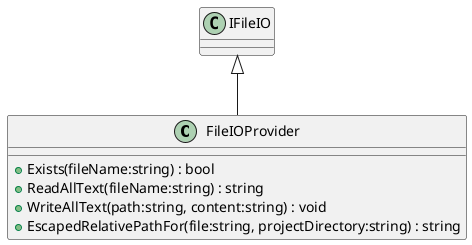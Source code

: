 @startuml
class FileIOProvider {
    + Exists(fileName:string) : bool
    + ReadAllText(fileName:string) : string
    + WriteAllText(path:string, content:string) : void
    + EscapedRelativePathFor(file:string, projectDirectory:string) : string
}
IFileIO <|-- FileIOProvider
@enduml
